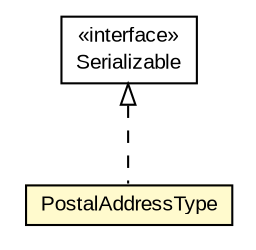 #!/usr/local/bin/dot
#
# Class diagram 
# Generated by UMLGraph version R5_6-24-gf6e263 (http://www.umlgraph.org/)
#

digraph G {
	edge [fontname="arial",fontsize=10,labelfontname="arial",labelfontsize=10];
	node [fontname="arial",fontsize=10,shape=plaintext];
	nodesep=0.25;
	ranksep=0.5;
	// eu.europa.esig.jaxb.tsl.PostalAddressType
	c514080 [label=<<table title="eu.europa.esig.jaxb.tsl.PostalAddressType" border="0" cellborder="1" cellspacing="0" cellpadding="2" port="p" bgcolor="lemonChiffon" href="./PostalAddressType.html">
		<tr><td><table border="0" cellspacing="0" cellpadding="1">
<tr><td align="center" balign="center"> PostalAddressType </td></tr>
		</table></td></tr>
		</table>>, URL="./PostalAddressType.html", fontname="arial", fontcolor="black", fontsize=10.0];
	//eu.europa.esig.jaxb.tsl.PostalAddressType implements java.io.Serializable
	c514357:p -> c514080:p [dir=back,arrowtail=empty,style=dashed];
	// java.io.Serializable
	c514357 [label=<<table title="java.io.Serializable" border="0" cellborder="1" cellspacing="0" cellpadding="2" port="p" href="http://java.sun.com/j2se/1.4.2/docs/api/java/io/Serializable.html">
		<tr><td><table border="0" cellspacing="0" cellpadding="1">
<tr><td align="center" balign="center"> &#171;interface&#187; </td></tr>
<tr><td align="center" balign="center"> Serializable </td></tr>
		</table></td></tr>
		</table>>, URL="http://java.sun.com/j2se/1.4.2/docs/api/java/io/Serializable.html", fontname="arial", fontcolor="black", fontsize=10.0];
}

